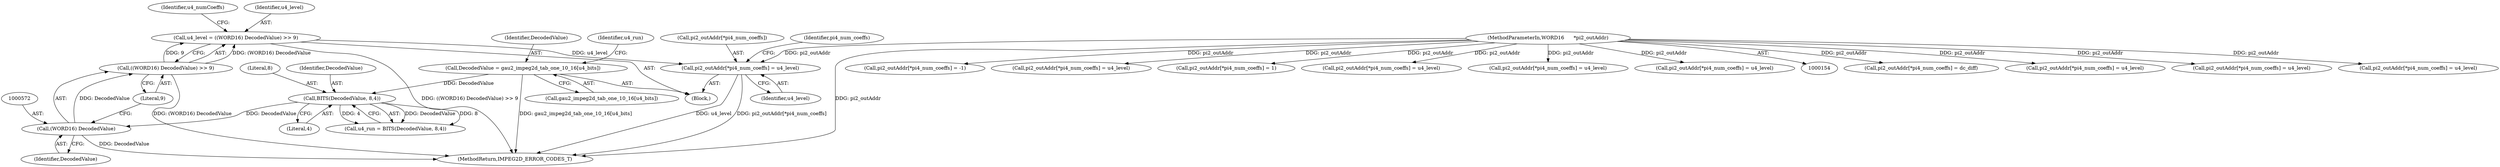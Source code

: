 digraph "0_Android_227c1f829127405e21dab1664393050c652ef71e@array" {
"1000592" [label="(Call,pi2_outAddr[*pi4_num_coeffs] = u4_level)"];
"1000568" [label="(Call,u4_level = ((WORD16) DecodedValue) >> 9)"];
"1000570" [label="(Call,((WORD16) DecodedValue) >> 9)"];
"1000571" [label="(Call,(WORD16) DecodedValue)"];
"1000564" [label="(Call,BITS(DecodedValue, 8,4))"];
"1000557" [label="(Call,DecodedValue = gau2_impeg2d_tab_one_10_16[u4_bits])"];
"1000156" [label="(MethodParameterIn,WORD16      *pi2_outAddr)"];
"1000570" [label="(Call,((WORD16) DecodedValue) >> 9)"];
"1000305" [label="(Call,pi2_outAddr[*pi4_num_coeffs] = dc_diff)"];
"1000592" [label="(Call,pi2_outAddr[*pi4_num_coeffs] = u4_level)"];
"1000482" [label="(Call,pi2_outAddr[*pi4_num_coeffs] = u4_level)"];
"1000919" [label="(Call,pi2_outAddr[*pi4_num_coeffs] = u4_level)"];
"1000156" [label="(MethodParameterIn,WORD16      *pi2_outAddr)"];
"1000574" [label="(Literal,9)"];
"1001048" [label="(Call,pi2_outAddr[*pi4_num_coeffs] = u4_level)"];
"1000349" [label="(Call,pi2_outAddr[*pi4_num_coeffs] = -1)"];
"1000567" [label="(Literal,4)"];
"1000978" [label="(Call,pi2_outAddr[*pi4_num_coeffs] = u4_level)"];
"1000559" [label="(Call,gau2_impeg2d_tab_one_10_16[u4_bits])"];
"1000564" [label="(Call,BITS(DecodedValue, 8,4))"];
"1000563" [label="(Identifier,u4_run)"];
"1000576" [label="(Identifier,u4_numCoeffs)"];
"1000597" [label="(Identifier,u4_level)"];
"1000571" [label="(Call,(WORD16) DecodedValue)"];
"1000566" [label="(Literal,8)"];
"1000358" [label="(Call,pi2_outAddr[*pi4_num_coeffs] = 1)"];
"1000557" [label="(Call,DecodedValue = gau2_impeg2d_tab_one_10_16[u4_bits])"];
"1001092" [label="(MethodReturn,IMPEG2D_ERROR_CODES_T)"];
"1000721" [label="(Call,pi2_outAddr[*pi4_num_coeffs] = u4_level)"];
"1000565" [label="(Identifier,DecodedValue)"];
"1000562" [label="(Call,u4_run = BITS(DecodedValue, 8,4))"];
"1000593" [label="(Call,pi2_outAddr[*pi4_num_coeffs])"];
"1000568" [label="(Call,u4_level = ((WORD16) DecodedValue) >> 9)"];
"1000822" [label="(Call,pi2_outAddr[*pi4_num_coeffs] = u4_level)"];
"1000558" [label="(Identifier,DecodedValue)"];
"1000573" [label="(Identifier,DecodedValue)"];
"1000514" [label="(Block,)"];
"1000600" [label="(Identifier,pi4_num_coeffs)"];
"1000569" [label="(Identifier,u4_level)"];
"1000651" [label="(Call,pi2_outAddr[*pi4_num_coeffs] = u4_level)"];
"1000592" -> "1000514"  [label="AST: "];
"1000592" -> "1000597"  [label="CFG: "];
"1000593" -> "1000592"  [label="AST: "];
"1000597" -> "1000592"  [label="AST: "];
"1000600" -> "1000592"  [label="CFG: "];
"1000592" -> "1001092"  [label="DDG: u4_level"];
"1000592" -> "1001092"  [label="DDG: pi2_outAddr[*pi4_num_coeffs]"];
"1000568" -> "1000592"  [label="DDG: u4_level"];
"1000156" -> "1000592"  [label="DDG: pi2_outAddr"];
"1000568" -> "1000514"  [label="AST: "];
"1000568" -> "1000570"  [label="CFG: "];
"1000569" -> "1000568"  [label="AST: "];
"1000570" -> "1000568"  [label="AST: "];
"1000576" -> "1000568"  [label="CFG: "];
"1000568" -> "1001092"  [label="DDG: ((WORD16) DecodedValue) >> 9"];
"1000570" -> "1000568"  [label="DDG: (WORD16) DecodedValue"];
"1000570" -> "1000568"  [label="DDG: 9"];
"1000570" -> "1000574"  [label="CFG: "];
"1000571" -> "1000570"  [label="AST: "];
"1000574" -> "1000570"  [label="AST: "];
"1000570" -> "1001092"  [label="DDG: (WORD16) DecodedValue"];
"1000571" -> "1000570"  [label="DDG: DecodedValue"];
"1000571" -> "1000573"  [label="CFG: "];
"1000572" -> "1000571"  [label="AST: "];
"1000573" -> "1000571"  [label="AST: "];
"1000574" -> "1000571"  [label="CFG: "];
"1000571" -> "1001092"  [label="DDG: DecodedValue"];
"1000564" -> "1000571"  [label="DDG: DecodedValue"];
"1000564" -> "1000562"  [label="AST: "];
"1000564" -> "1000567"  [label="CFG: "];
"1000565" -> "1000564"  [label="AST: "];
"1000566" -> "1000564"  [label="AST: "];
"1000567" -> "1000564"  [label="AST: "];
"1000562" -> "1000564"  [label="CFG: "];
"1000564" -> "1000562"  [label="DDG: DecodedValue"];
"1000564" -> "1000562"  [label="DDG: 8"];
"1000564" -> "1000562"  [label="DDG: 4"];
"1000557" -> "1000564"  [label="DDG: DecodedValue"];
"1000557" -> "1000514"  [label="AST: "];
"1000557" -> "1000559"  [label="CFG: "];
"1000558" -> "1000557"  [label="AST: "];
"1000559" -> "1000557"  [label="AST: "];
"1000563" -> "1000557"  [label="CFG: "];
"1000557" -> "1001092"  [label="DDG: gau2_impeg2d_tab_one_10_16[u4_bits]"];
"1000156" -> "1000154"  [label="AST: "];
"1000156" -> "1001092"  [label="DDG: pi2_outAddr"];
"1000156" -> "1000305"  [label="DDG: pi2_outAddr"];
"1000156" -> "1000349"  [label="DDG: pi2_outAddr"];
"1000156" -> "1000358"  [label="DDG: pi2_outAddr"];
"1000156" -> "1000482"  [label="DDG: pi2_outAddr"];
"1000156" -> "1000651"  [label="DDG: pi2_outAddr"];
"1000156" -> "1000721"  [label="DDG: pi2_outAddr"];
"1000156" -> "1000822"  [label="DDG: pi2_outAddr"];
"1000156" -> "1000919"  [label="DDG: pi2_outAddr"];
"1000156" -> "1000978"  [label="DDG: pi2_outAddr"];
"1000156" -> "1001048"  [label="DDG: pi2_outAddr"];
}
